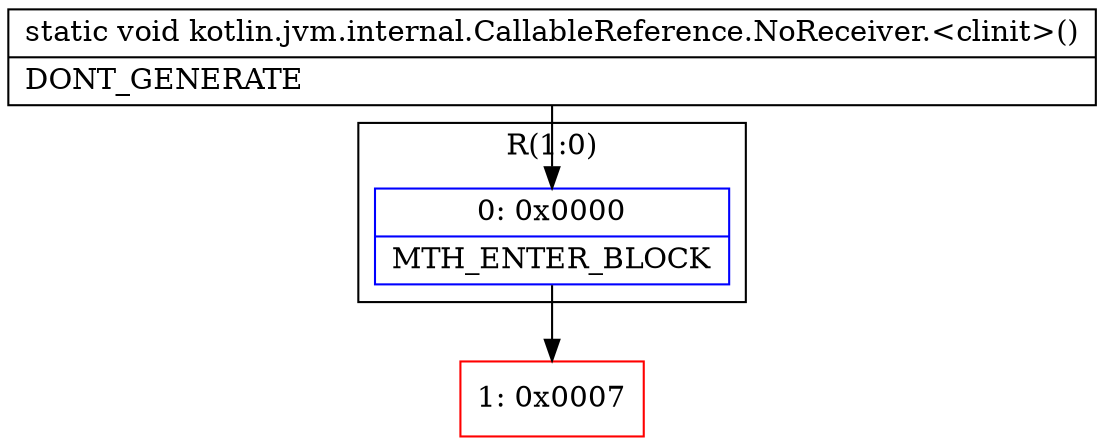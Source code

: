digraph "CFG forkotlin.jvm.internal.CallableReference.NoReceiver.\<clinit\>()V" {
subgraph cluster_Region_41831521 {
label = "R(1:0)";
node [shape=record,color=blue];
Node_0 [shape=record,label="{0\:\ 0x0000|MTH_ENTER_BLOCK\l}"];
}
Node_1 [shape=record,color=red,label="{1\:\ 0x0007}"];
MethodNode[shape=record,label="{static void kotlin.jvm.internal.CallableReference.NoReceiver.\<clinit\>()  | DONT_GENERATE\l}"];
MethodNode -> Node_0;
Node_0 -> Node_1;
}

